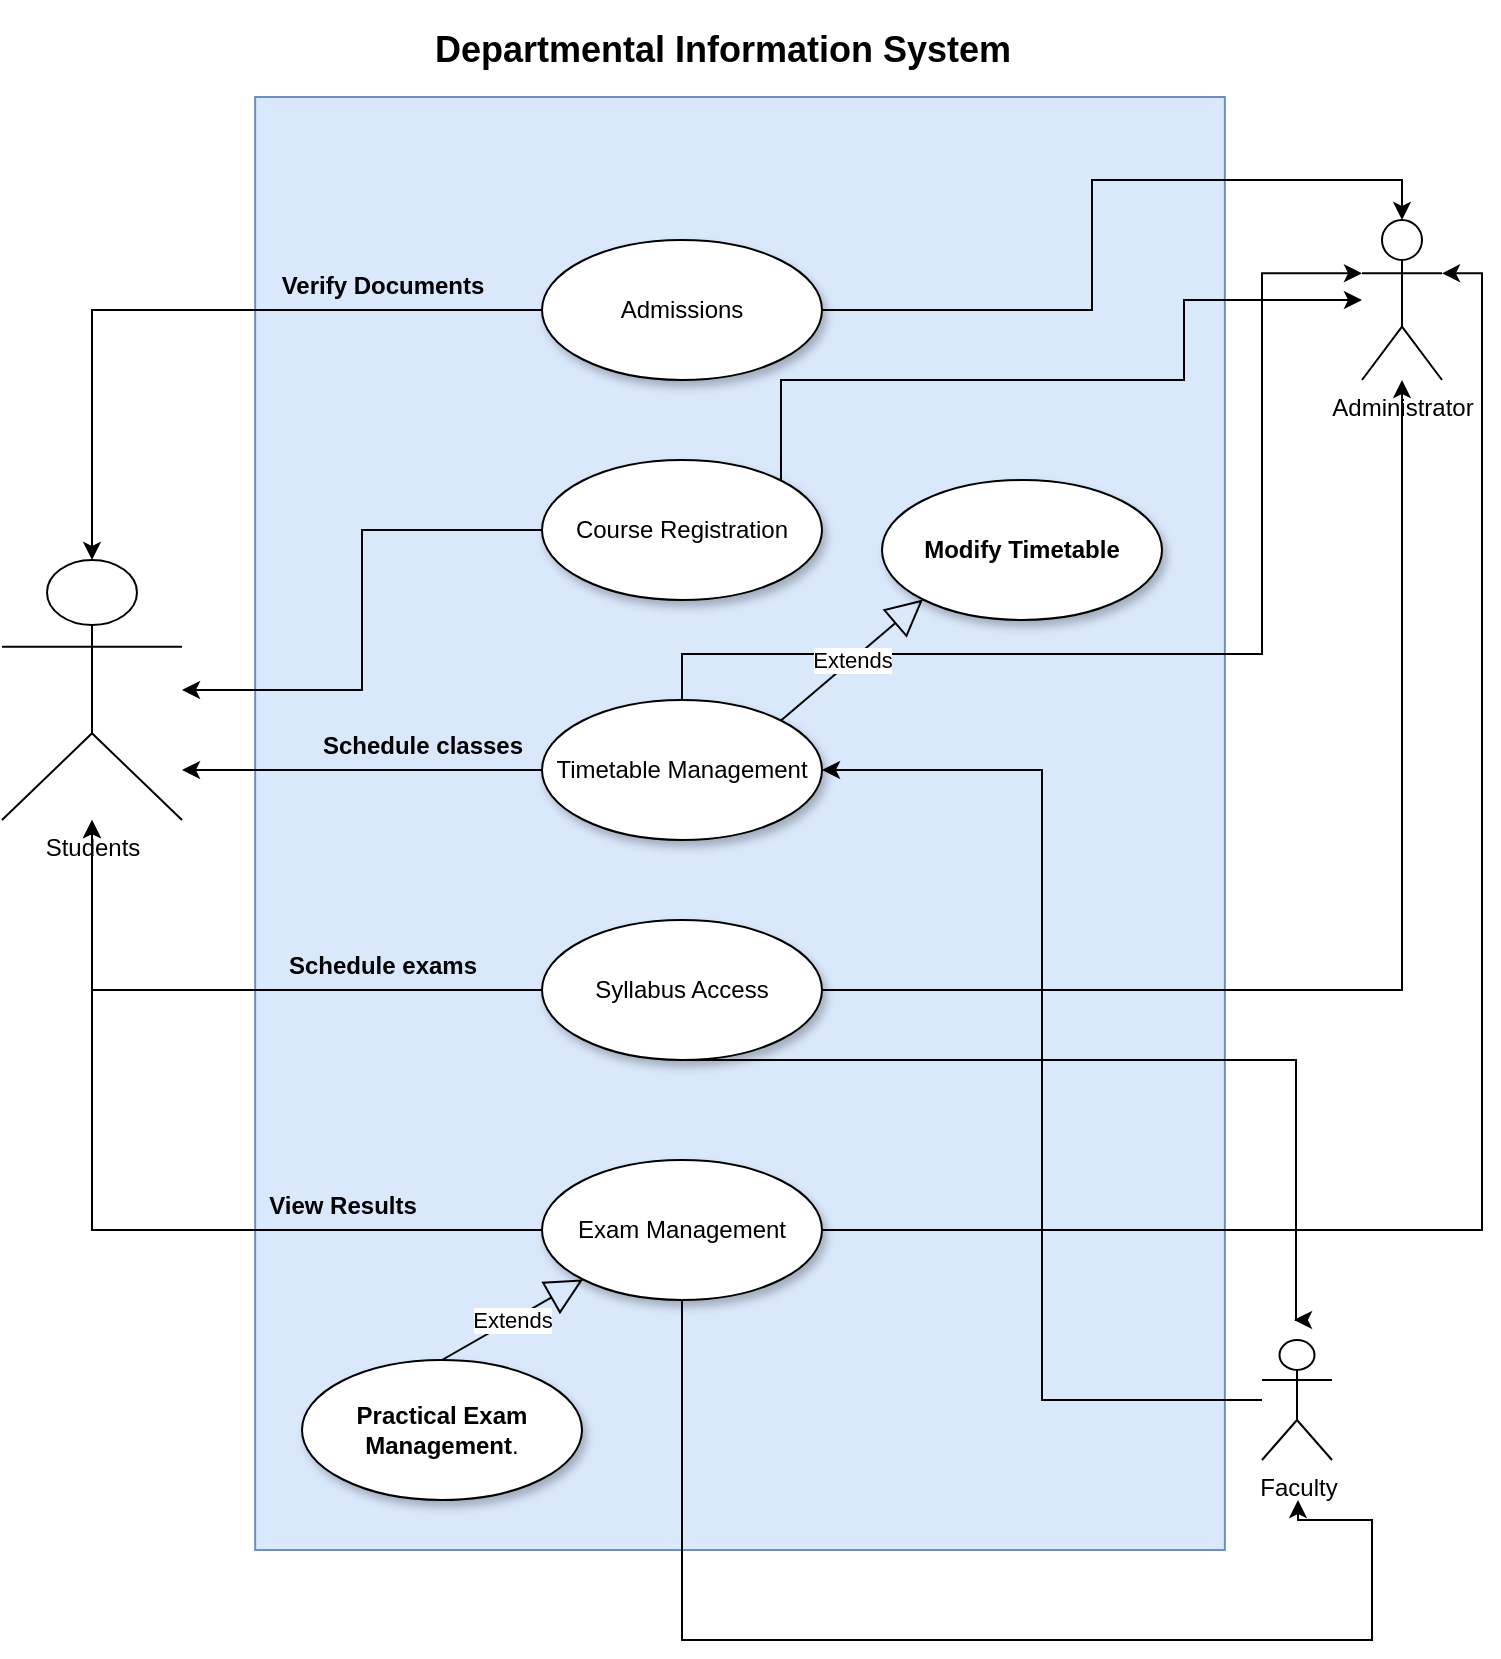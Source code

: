 <mxfile version="26.0.4">
  <diagram name="Page-1" id="aqi8N9kgmrKyW0VRrrSc">
    <mxGraphModel dx="1405" dy="758" grid="1" gridSize="10" guides="1" tooltips="1" connect="1" arrows="1" fold="1" page="1" pageScale="1" pageWidth="827" pageHeight="1169" math="0" shadow="0">
      <root>
        <mxCell id="0" />
        <mxCell id="1" parent="0" />
        <mxCell id="wsj3JB3xd-FZV2TPmrug-49" value="" style="rounded=0;whiteSpace=wrap;html=1;rotation=90;fillColor=#dae8fc;strokeColor=#6c8ebf;" vertex="1" parent="1">
          <mxGeometry x="45.75" y="219.34" width="726.51" height="484.85" as="geometry" />
        </mxCell>
        <mxCell id="r7BLedHF38zsyLDDg897-1" value="Students" style="shape=umlActor;verticalLabelPosition=bottom;verticalAlign=top;html=1;outlineConnect=0;" parent="1" vertex="1">
          <mxGeometry x="40" y="330" width="90" height="130" as="geometry" />
        </mxCell>
        <mxCell id="wsj3JB3xd-FZV2TPmrug-10" style="edgeStyle=orthogonalEdgeStyle;rounded=0;orthogonalLoop=1;jettySize=auto;html=1;exitX=0;exitY=0.5;exitDx=0;exitDy=0;entryX=0.5;entryY=0;entryDx=0;entryDy=0;entryPerimeter=0;" edge="1" parent="1" source="wsj3JB3xd-FZV2TPmrug-1" target="r7BLedHF38zsyLDDg897-1">
          <mxGeometry relative="1" as="geometry">
            <mxPoint x="150" y="205" as="targetPoint" />
          </mxGeometry>
        </mxCell>
        <mxCell id="wsj3JB3xd-FZV2TPmrug-11" style="edgeStyle=orthogonalEdgeStyle;rounded=0;orthogonalLoop=1;jettySize=auto;html=1;" edge="1" parent="1" source="wsj3JB3xd-FZV2TPmrug-2" target="r7BLedHF38zsyLDDg897-1">
          <mxGeometry relative="1" as="geometry" />
        </mxCell>
        <mxCell id="wsj3JB3xd-FZV2TPmrug-39" style="edgeStyle=orthogonalEdgeStyle;rounded=0;orthogonalLoop=1;jettySize=auto;html=1;exitX=1;exitY=0;exitDx=0;exitDy=0;" edge="1" parent="1" source="wsj3JB3xd-FZV2TPmrug-2" target="wsj3JB3xd-FZV2TPmrug-7">
          <mxGeometry relative="1" as="geometry">
            <mxPoint x="630" y="210" as="targetPoint" />
            <Array as="points">
              <mxPoint x="430" y="240" />
              <mxPoint x="631" y="240" />
              <mxPoint x="631" y="200" />
            </Array>
          </mxGeometry>
        </mxCell>
        <mxCell id="wsj3JB3xd-FZV2TPmrug-2" value="Course Registration" style="ellipse;whiteSpace=wrap;html=1;shadow=1;" vertex="1" parent="1">
          <mxGeometry x="310" y="280" width="140" height="70" as="geometry" />
        </mxCell>
        <mxCell id="wsj3JB3xd-FZV2TPmrug-12" style="edgeStyle=orthogonalEdgeStyle;rounded=0;orthogonalLoop=1;jettySize=auto;html=1;" edge="1" parent="1" source="wsj3JB3xd-FZV2TPmrug-3" target="r7BLedHF38zsyLDDg897-1">
          <mxGeometry relative="1" as="geometry">
            <Array as="points">
              <mxPoint x="200" y="435" />
              <mxPoint x="200" y="435" />
            </Array>
          </mxGeometry>
        </mxCell>
        <mxCell id="wsj3JB3xd-FZV2TPmrug-3" value="Timetable Management" style="ellipse;whiteSpace=wrap;html=1;shadow=1;" vertex="1" parent="1">
          <mxGeometry x="310" y="400" width="140" height="70" as="geometry" />
        </mxCell>
        <mxCell id="wsj3JB3xd-FZV2TPmrug-13" style="edgeStyle=orthogonalEdgeStyle;rounded=0;orthogonalLoop=1;jettySize=auto;html=1;" edge="1" parent="1" source="wsj3JB3xd-FZV2TPmrug-4" target="r7BLedHF38zsyLDDg897-1">
          <mxGeometry relative="1" as="geometry" />
        </mxCell>
        <mxCell id="wsj3JB3xd-FZV2TPmrug-17" style="edgeStyle=orthogonalEdgeStyle;rounded=0;orthogonalLoop=1;jettySize=auto;html=1;" edge="1" parent="1" source="wsj3JB3xd-FZV2TPmrug-4" target="wsj3JB3xd-FZV2TPmrug-7">
          <mxGeometry relative="1" as="geometry">
            <mxPoint x="691" y="460" as="targetPoint" />
          </mxGeometry>
        </mxCell>
        <mxCell id="wsj3JB3xd-FZV2TPmrug-4" value="Syllabus Access" style="ellipse;whiteSpace=wrap;html=1;shadow=1;" vertex="1" parent="1">
          <mxGeometry x="310" y="510" width="140" height="70" as="geometry" />
        </mxCell>
        <mxCell id="wsj3JB3xd-FZV2TPmrug-22" style="edgeStyle=orthogonalEdgeStyle;rounded=0;orthogonalLoop=1;jettySize=auto;html=1;" edge="1" parent="1" source="wsj3JB3xd-FZV2TPmrug-5" target="r7BLedHF38zsyLDDg897-1">
          <mxGeometry relative="1" as="geometry" />
        </mxCell>
        <mxCell id="wsj3JB3xd-FZV2TPmrug-5" value="Exam Management" style="ellipse;whiteSpace=wrap;html=1;shadow=1;" vertex="1" parent="1">
          <mxGeometry x="310" y="630" width="140" height="70" as="geometry" />
        </mxCell>
        <mxCell id="wsj3JB3xd-FZV2TPmrug-7" value="Administrator" style="shape=umlActor;verticalLabelPosition=bottom;verticalAlign=top;html=1;" vertex="1" parent="1">
          <mxGeometry x="720" y="160" width="40" height="80" as="geometry" />
        </mxCell>
        <mxCell id="wsj3JB3xd-FZV2TPmrug-32" style="edgeStyle=orthogonalEdgeStyle;rounded=0;orthogonalLoop=1;jettySize=auto;html=1;entryX=1;entryY=0.5;entryDx=0;entryDy=0;" edge="1" parent="1" source="wsj3JB3xd-FZV2TPmrug-8" target="wsj3JB3xd-FZV2TPmrug-3">
          <mxGeometry relative="1" as="geometry" />
        </mxCell>
        <mxCell id="wsj3JB3xd-FZV2TPmrug-8" value="Faculty" style="shape=umlActor;verticalLabelPosition=bottom;verticalAlign=top;html=1;" vertex="1" parent="1">
          <mxGeometry x="670" y="720" width="35" height="60" as="geometry" />
        </mxCell>
        <mxCell id="wsj3JB3xd-FZV2TPmrug-15" style="edgeStyle=orthogonalEdgeStyle;rounded=0;orthogonalLoop=1;jettySize=auto;html=1;entryX=0.5;entryY=0;entryDx=0;entryDy=0;entryPerimeter=0;" edge="1" parent="1" source="wsj3JB3xd-FZV2TPmrug-1" target="wsj3JB3xd-FZV2TPmrug-7">
          <mxGeometry relative="1" as="geometry" />
        </mxCell>
        <mxCell id="wsj3JB3xd-FZV2TPmrug-19" style="edgeStyle=orthogonalEdgeStyle;rounded=0;orthogonalLoop=1;jettySize=auto;html=1;entryX=1;entryY=0.333;entryDx=0;entryDy=0;entryPerimeter=0;" edge="1" parent="1" source="wsj3JB3xd-FZV2TPmrug-5" target="wsj3JB3xd-FZV2TPmrug-7">
          <mxGeometry relative="1" as="geometry" />
        </mxCell>
        <mxCell id="wsj3JB3xd-FZV2TPmrug-20" style="edgeStyle=orthogonalEdgeStyle;rounded=0;orthogonalLoop=1;jettySize=auto;html=1;" edge="1" parent="1" source="wsj3JB3xd-FZV2TPmrug-4">
          <mxGeometry relative="1" as="geometry">
            <mxPoint x="686" y="710" as="targetPoint" />
            <Array as="points">
              <mxPoint x="687" y="580" />
              <mxPoint x="687" y="710" />
            </Array>
          </mxGeometry>
        </mxCell>
        <mxCell id="wsj3JB3xd-FZV2TPmrug-23" value="View Results" style="text;align=center;fontStyle=1;verticalAlign=middle;spacingLeft=3;spacingRight=3;strokeColor=none;rotatable=0;points=[[0,0.5],[1,0.5]];portConstraint=eastwest;html=1;" vertex="1" parent="1">
          <mxGeometry x="170" y="640" width="80" height="26" as="geometry" />
        </mxCell>
        <mxCell id="wsj3JB3xd-FZV2TPmrug-24" value="Verify Documents" style="text;align=center;fontStyle=1;verticalAlign=middle;spacingLeft=3;spacingRight=3;strokeColor=none;rotatable=0;points=[[0,0.5],[1,0.5]];portConstraint=eastwest;html=1;" vertex="1" parent="1">
          <mxGeometry x="190" y="180" width="80" height="26" as="geometry" />
        </mxCell>
        <mxCell id="wsj3JB3xd-FZV2TPmrug-26" style="edgeStyle=orthogonalEdgeStyle;rounded=0;orthogonalLoop=1;jettySize=auto;html=1;" edge="1" parent="1" source="wsj3JB3xd-FZV2TPmrug-5">
          <mxGeometry relative="1" as="geometry">
            <mxPoint x="688" y="800" as="targetPoint" />
            <Array as="points">
              <mxPoint x="380" y="870" />
              <mxPoint x="725" y="870" />
              <mxPoint x="725" y="810" />
              <mxPoint x="688" y="810" />
            </Array>
          </mxGeometry>
        </mxCell>
        <mxCell id="wsj3JB3xd-FZV2TPmrug-31" style="edgeStyle=orthogonalEdgeStyle;rounded=0;orthogonalLoop=1;jettySize=auto;html=1;entryX=0;entryY=0.333;entryDx=0;entryDy=0;entryPerimeter=0;" edge="1" parent="1" source="wsj3JB3xd-FZV2TPmrug-3" target="wsj3JB3xd-FZV2TPmrug-7">
          <mxGeometry relative="1" as="geometry">
            <Array as="points">
              <mxPoint x="380" y="377" />
              <mxPoint x="670" y="377" />
              <mxPoint x="670" y="187" />
            </Array>
          </mxGeometry>
        </mxCell>
        <mxCell id="wsj3JB3xd-FZV2TPmrug-33" value="&lt;strong&gt;Practical Exam Management&lt;/strong&gt;." style="ellipse;whiteSpace=wrap;html=1;shadow=1;" vertex="1" parent="1">
          <mxGeometry x="190" y="730" width="140" height="70" as="geometry" />
        </mxCell>
        <mxCell id="wsj3JB3xd-FZV2TPmrug-35" value="&lt;strong&gt;Modify Timetable&lt;/strong&gt;" style="ellipse;whiteSpace=wrap;html=1;shadow=1;" vertex="1" parent="1">
          <mxGeometry x="480" y="290" width="140" height="70" as="geometry" />
        </mxCell>
        <mxCell id="wsj3JB3xd-FZV2TPmrug-38" value="Schedule classes" style="text;align=center;fontStyle=1;verticalAlign=middle;spacingLeft=3;spacingRight=3;strokeColor=none;rotatable=0;points=[[0,0.5],[1,0.5]];portConstraint=eastwest;html=1;" vertex="1" parent="1">
          <mxGeometry x="210" y="410" width="80" height="26" as="geometry" />
        </mxCell>
        <mxCell id="wsj3JB3xd-FZV2TPmrug-40" value="Schedule exams" style="text;align=center;fontStyle=1;verticalAlign=middle;spacingLeft=3;spacingRight=3;strokeColor=none;rotatable=0;points=[[0,0.5],[1,0.5]];portConstraint=eastwest;html=1;" vertex="1" parent="1">
          <mxGeometry x="190" y="520" width="80" height="26" as="geometry" />
        </mxCell>
        <mxCell id="wsj3JB3xd-FZV2TPmrug-1" value="Admissions" style="ellipse;whiteSpace=wrap;html=1;shadow=1;" vertex="1" parent="1">
          <mxGeometry x="310" y="170" width="140" height="70" as="geometry" />
        </mxCell>
        <mxCell id="wsj3JB3xd-FZV2TPmrug-50" value="Departmental Information System" style="text;align=center;fontStyle=1;verticalAlign=middle;spacingLeft=3;spacingRight=3;strokeColor=none;rotatable=0;points=[[0,0.5],[1,0.5]];portConstraint=eastwest;html=1;fontSize=18;" vertex="1" parent="1">
          <mxGeometry x="320" y="50" width="160" height="50" as="geometry" />
        </mxCell>
        <mxCell id="wsj3JB3xd-FZV2TPmrug-53" value="Extends" style="endArrow=block;endSize=16;endFill=0;html=1;rounded=0;exitX=0.5;exitY=0;exitDx=0;exitDy=0;entryX=0;entryY=1;entryDx=0;entryDy=0;" edge="1" parent="1" source="wsj3JB3xd-FZV2TPmrug-33" target="wsj3JB3xd-FZV2TPmrug-5">
          <mxGeometry width="160" relative="1" as="geometry">
            <mxPoint x="580" y="550" as="sourcePoint" />
            <mxPoint x="740" y="550" as="targetPoint" />
          </mxGeometry>
        </mxCell>
        <mxCell id="wsj3JB3xd-FZV2TPmrug-54" value="Extends" style="endArrow=block;endSize=16;endFill=0;html=1;rounded=0;exitX=1;exitY=0;exitDx=0;exitDy=0;entryX=0;entryY=1;entryDx=0;entryDy=0;" edge="1" parent="1" source="wsj3JB3xd-FZV2TPmrug-3" target="wsj3JB3xd-FZV2TPmrug-35">
          <mxGeometry width="160" relative="1" as="geometry">
            <mxPoint x="400" y="408.75" as="sourcePoint" />
            <mxPoint x="560" y="408.75" as="targetPoint" />
          </mxGeometry>
        </mxCell>
      </root>
    </mxGraphModel>
  </diagram>
</mxfile>

